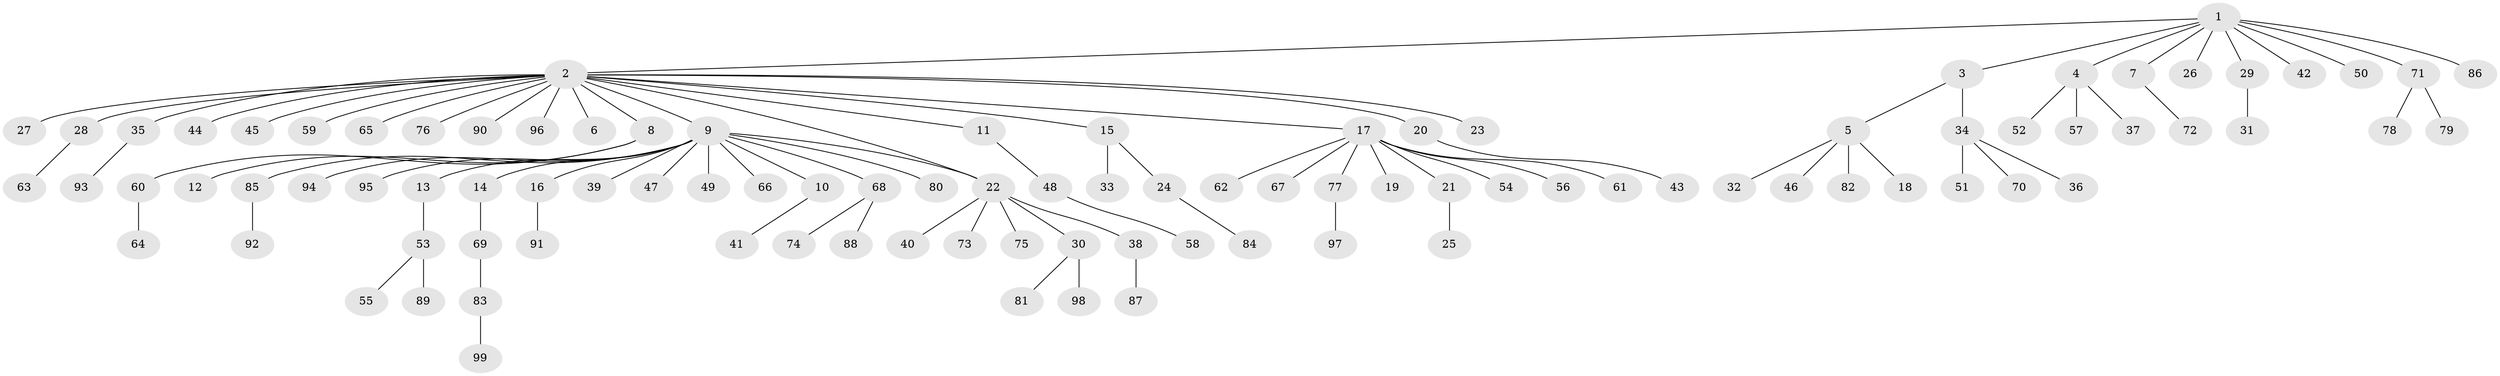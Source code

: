 // coarse degree distribution, {3: 0.04285714285714286, 1: 0.7285714285714285, 8: 0.014285714285714285, 2: 0.14285714285714285, 6: 0.014285714285714285, 4: 0.014285714285714285, 9: 0.014285714285714285, 14: 0.014285714285714285, 19: 0.014285714285714285}
// Generated by graph-tools (version 1.1) at 2025/36/03/04/25 23:36:47]
// undirected, 99 vertices, 99 edges
graph export_dot {
  node [color=gray90,style=filled];
  1;
  2;
  3;
  4;
  5;
  6;
  7;
  8;
  9;
  10;
  11;
  12;
  13;
  14;
  15;
  16;
  17;
  18;
  19;
  20;
  21;
  22;
  23;
  24;
  25;
  26;
  27;
  28;
  29;
  30;
  31;
  32;
  33;
  34;
  35;
  36;
  37;
  38;
  39;
  40;
  41;
  42;
  43;
  44;
  45;
  46;
  47;
  48;
  49;
  50;
  51;
  52;
  53;
  54;
  55;
  56;
  57;
  58;
  59;
  60;
  61;
  62;
  63;
  64;
  65;
  66;
  67;
  68;
  69;
  70;
  71;
  72;
  73;
  74;
  75;
  76;
  77;
  78;
  79;
  80;
  81;
  82;
  83;
  84;
  85;
  86;
  87;
  88;
  89;
  90;
  91;
  92;
  93;
  94;
  95;
  96;
  97;
  98;
  99;
  1 -- 2;
  1 -- 3;
  1 -- 4;
  1 -- 7;
  1 -- 26;
  1 -- 29;
  1 -- 42;
  1 -- 50;
  1 -- 71;
  1 -- 86;
  2 -- 6;
  2 -- 8;
  2 -- 9;
  2 -- 11;
  2 -- 15;
  2 -- 17;
  2 -- 20;
  2 -- 22;
  2 -- 23;
  2 -- 27;
  2 -- 28;
  2 -- 35;
  2 -- 44;
  2 -- 45;
  2 -- 59;
  2 -- 65;
  2 -- 76;
  2 -- 90;
  2 -- 96;
  3 -- 5;
  3 -- 34;
  4 -- 37;
  4 -- 52;
  4 -- 57;
  5 -- 18;
  5 -- 32;
  5 -- 46;
  5 -- 82;
  7 -- 72;
  8 -- 12;
  8 -- 60;
  9 -- 10;
  9 -- 13;
  9 -- 14;
  9 -- 16;
  9 -- 22;
  9 -- 39;
  9 -- 47;
  9 -- 49;
  9 -- 66;
  9 -- 68;
  9 -- 80;
  9 -- 85;
  9 -- 94;
  9 -- 95;
  10 -- 41;
  11 -- 48;
  13 -- 53;
  14 -- 69;
  15 -- 24;
  15 -- 33;
  16 -- 91;
  17 -- 19;
  17 -- 21;
  17 -- 54;
  17 -- 56;
  17 -- 61;
  17 -- 62;
  17 -- 67;
  17 -- 77;
  20 -- 43;
  21 -- 25;
  22 -- 30;
  22 -- 38;
  22 -- 40;
  22 -- 73;
  22 -- 75;
  24 -- 84;
  28 -- 63;
  29 -- 31;
  30 -- 81;
  30 -- 98;
  34 -- 36;
  34 -- 51;
  34 -- 70;
  35 -- 93;
  38 -- 87;
  48 -- 58;
  53 -- 55;
  53 -- 89;
  60 -- 64;
  68 -- 74;
  68 -- 88;
  69 -- 83;
  71 -- 78;
  71 -- 79;
  77 -- 97;
  83 -- 99;
  85 -- 92;
}
